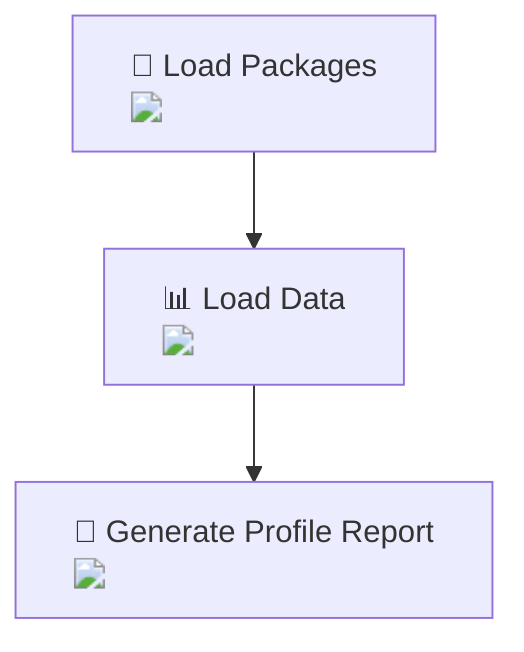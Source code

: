 flowchart TD
    A["📂 Load Packages <img src='icons/file.svg'/>"] --> B["📊 Load Data <img src='icons/table.svg'/>"]
    B --> C["📝 Generate Profile Report <img src='dummy_plots/boxplot_template.svg'/>"]